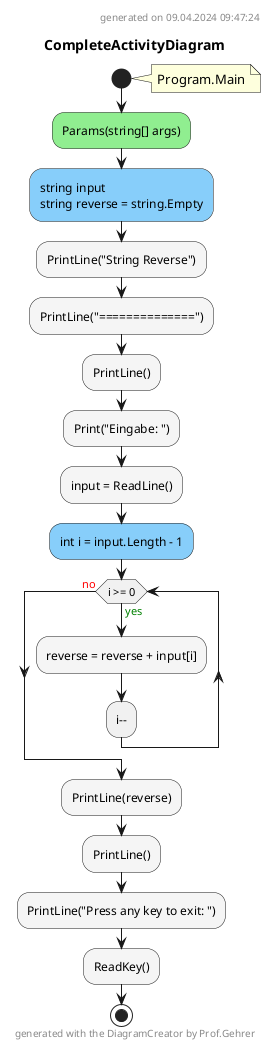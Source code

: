 @startuml CompleteActivityDiagram
header
generated on 09.04.2024 09:47:24
end header
title CompleteActivityDiagram
start
note right:  Program.Main
#LightGreen:Params(string[] args);
#LightSkyBlue:string input\nstring reverse = string.Empty;
#WhiteSmoke:PrintLine("String Reverse");
#WhiteSmoke:PrintLine("==============");
#WhiteSmoke:PrintLine();
#WhiteSmoke:Print("Eingabe: ");
#WhiteSmoke:input = ReadLine();
#LightSkyBlue:int i = input.Length - 1;
while (i >= 0) is (<color:green>yes)
        #WhiteSmoke:reverse = reverse + input[i];
:i--;
endwhile (<color:red>no)
#WhiteSmoke:PrintLine(reverse);
#WhiteSmoke:PrintLine();
#WhiteSmoke:PrintLine("Press any key to exit: ");
#WhiteSmoke:ReadKey();
stop
footer
generated with the DiagramCreator by Prof.Gehrer
end footer
@enduml
